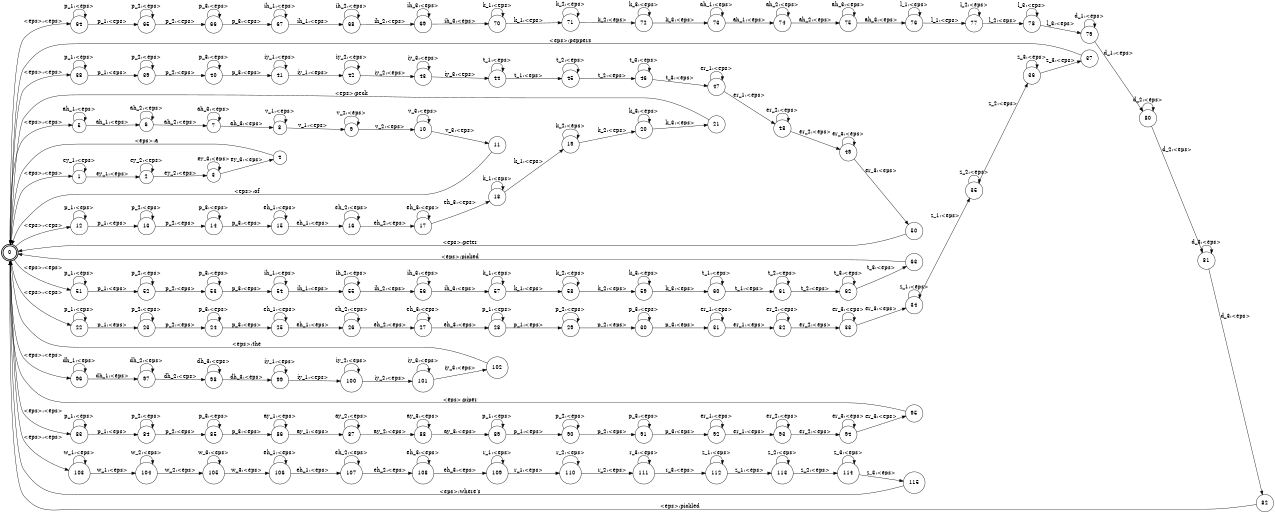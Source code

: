 digraph FST {
rankdir = LR;
size = "8.5,11";
center = 1;
orientation = Portrait;
ranksep = "0.4";
nodesep = "0.25";
0 [label = "0", shape = doublecircle, style = bold, fontsize = 14]
	0 -> 1 [label = "<eps>:<eps>", fontsize = 14];
	0 -> 5 [label = "<eps>:<eps>", fontsize = 14];
	0 -> 12 [label = "<eps>:<eps>", fontsize = 14];
	0 -> 22 [label = "<eps>:<eps>", fontsize = 14];
	0 -> 38 [label = "<eps>:<eps>", fontsize = 14];
	0 -> 51 [label = "<eps>:<eps>", fontsize = 14];
	0 -> 64 [label = "<eps>:<eps>", fontsize = 14];
	0 -> 83 [label = "<eps>:<eps>", fontsize = 14];
	0 -> 96 [label = "<eps>:<eps>", fontsize = 14];
	0 -> 103 [label = "<eps>:<eps>", fontsize = 14];
1 [label = "1", shape = circle, style = solid, fontsize = 14]
	1 -> 1 [label = "ey_1:<eps>", fontsize = 14];
	1 -> 2 [label = "ey_1:<eps>", fontsize = 14];
2 [label = "2", shape = circle, style = solid, fontsize = 14]
	2 -> 2 [label = "ey_2:<eps>", fontsize = 14];
	2 -> 3 [label = "ey_2:<eps>", fontsize = 14];
3 [label = "3", shape = circle, style = solid, fontsize = 14]
	3 -> 3 [label = "ey_3:<eps>", fontsize = 14];
	3 -> 4 [label = "ey_3:<eps>", fontsize = 14];
4 [label = "4", shape = circle, style = solid, fontsize = 14]
	4 -> 0 [label = "<eps>:a", fontsize = 14];
5 [label = "5", shape = circle, style = solid, fontsize = 14]
	5 -> 5 [label = "ah_1:<eps>", fontsize = 14];
	5 -> 6 [label = "ah_1:<eps>", fontsize = 14];
6 [label = "6", shape = circle, style = solid, fontsize = 14]
	6 -> 6 [label = "ah_2:<eps>", fontsize = 14];
	6 -> 7 [label = "ah_2:<eps>", fontsize = 14];
7 [label = "7", shape = circle, style = solid, fontsize = 14]
	7 -> 7 [label = "ah_3:<eps>", fontsize = 14];
	7 -> 8 [label = "ah_3:<eps>", fontsize = 14];
8 [label = "8", shape = circle, style = solid, fontsize = 14]
	8 -> 8 [label = "v_1:<eps>", fontsize = 14];
	8 -> 9 [label = "v_1:<eps>", fontsize = 14];
9 [label = "9", shape = circle, style = solid, fontsize = 14]
	9 -> 9 [label = "v_2:<eps>", fontsize = 14];
	9 -> 10 [label = "v_2:<eps>", fontsize = 14];
10 [label = "10", shape = circle, style = solid, fontsize = 14]
	10 -> 10 [label = "v_3:<eps>", fontsize = 14];
	10 -> 11 [label = "v_3:<eps>", fontsize = 14];
11 [label = "11", shape = circle, style = solid, fontsize = 14]
	11 -> 0 [label = "<eps>:of", fontsize = 14];
12 [label = "12", shape = circle, style = solid, fontsize = 14]
	12 -> 12 [label = "p_1:<eps>", fontsize = 14];
	12 -> 13 [label = "p_1:<eps>", fontsize = 14];
13 [label = "13", shape = circle, style = solid, fontsize = 14]
	13 -> 13 [label = "p_2:<eps>", fontsize = 14];
	13 -> 14 [label = "p_2:<eps>", fontsize = 14];
14 [label = "14", shape = circle, style = solid, fontsize = 14]
	14 -> 14 [label = "p_3:<eps>", fontsize = 14];
	14 -> 15 [label = "p_3:<eps>", fontsize = 14];
15 [label = "15", shape = circle, style = solid, fontsize = 14]
	15 -> 15 [label = "eh_1:<eps>", fontsize = 14];
	15 -> 16 [label = "eh_1:<eps>", fontsize = 14];
16 [label = "16", shape = circle, style = solid, fontsize = 14]
	16 -> 16 [label = "eh_2:<eps>", fontsize = 14];
	16 -> 17 [label = "eh_2:<eps>", fontsize = 14];
17 [label = "17", shape = circle, style = solid, fontsize = 14]
	17 -> 17 [label = "eh_3:<eps>", fontsize = 14];
	17 -> 18 [label = "eh_3:<eps>", fontsize = 14];
18 [label = "18", shape = circle, style = solid, fontsize = 14]
	18 -> 18 [label = "k_1:<eps>", fontsize = 14];
	18 -> 19 [label = "k_1:<eps>", fontsize = 14];
19 [label = "19", shape = circle, style = solid, fontsize = 14]
	19 -> 19 [label = "k_2:<eps>", fontsize = 14];
	19 -> 20 [label = "k_2:<eps>", fontsize = 14];
20 [label = "20", shape = circle, style = solid, fontsize = 14]
	20 -> 20 [label = "k_3:<eps>", fontsize = 14];
	20 -> 21 [label = "k_3:<eps>", fontsize = 14];
21 [label = "21", shape = circle, style = solid, fontsize = 14]
	21 -> 0 [label = "<eps>:peck", fontsize = 14];
22 [label = "22", shape = circle, style = solid, fontsize = 14]
	22 -> 22 [label = "p_1:<eps>", fontsize = 14];
	22 -> 23 [label = "p_1:<eps>", fontsize = 14];
23 [label = "23", shape = circle, style = solid, fontsize = 14]
	23 -> 23 [label = "p_2:<eps>", fontsize = 14];
	23 -> 24 [label = "p_2:<eps>", fontsize = 14];
24 [label = "24", shape = circle, style = solid, fontsize = 14]
	24 -> 24 [label = "p_3:<eps>", fontsize = 14];
	24 -> 25 [label = "p_3:<eps>", fontsize = 14];
25 [label = "25", shape = circle, style = solid, fontsize = 14]
	25 -> 25 [label = "eh_1:<eps>", fontsize = 14];
	25 -> 26 [label = "eh_1:<eps>", fontsize = 14];
26 [label = "26", shape = circle, style = solid, fontsize = 14]
	26 -> 26 [label = "eh_2:<eps>", fontsize = 14];
	26 -> 27 [label = "eh_2:<eps>", fontsize = 14];
27 [label = "27", shape = circle, style = solid, fontsize = 14]
	27 -> 27 [label = "eh_3:<eps>", fontsize = 14];
	27 -> 28 [label = "eh_3:<eps>", fontsize = 14];
28 [label = "28", shape = circle, style = solid, fontsize = 14]
	28 -> 28 [label = "p_1:<eps>", fontsize = 14];
	28 -> 29 [label = "p_1:<eps>", fontsize = 14];
29 [label = "29", shape = circle, style = solid, fontsize = 14]
	29 -> 29 [label = "p_2:<eps>", fontsize = 14];
	29 -> 30 [label = "p_2:<eps>", fontsize = 14];
30 [label = "30", shape = circle, style = solid, fontsize = 14]
	30 -> 30 [label = "p_3:<eps>", fontsize = 14];
	30 -> 31 [label = "p_3:<eps>", fontsize = 14];
31 [label = "31", shape = circle, style = solid, fontsize = 14]
	31 -> 31 [label = "er_1:<eps>", fontsize = 14];
	31 -> 32 [label = "er_1:<eps>", fontsize = 14];
32 [label = "32", shape = circle, style = solid, fontsize = 14]
	32 -> 32 [label = "er_2:<eps>", fontsize = 14];
	32 -> 33 [label = "er_2:<eps>", fontsize = 14];
33 [label = "33", shape = circle, style = solid, fontsize = 14]
	33 -> 33 [label = "er_3:<eps>", fontsize = 14];
	33 -> 34 [label = "er_3:<eps>", fontsize = 14];
34 [label = "34", shape = circle, style = solid, fontsize = 14]
	34 -> 34 [label = "z_1:<eps>", fontsize = 14];
	34 -> 35 [label = "z_1:<eps>", fontsize = 14];
35 [label = "35", shape = circle, style = solid, fontsize = 14]
	35 -> 35 [label = "z_2:<eps>", fontsize = 14];
	35 -> 36 [label = "z_2:<eps>", fontsize = 14];
36 [label = "36", shape = circle, style = solid, fontsize = 14]
	36 -> 36 [label = "z_3:<eps>", fontsize = 14];
	36 -> 37 [label = "z_3:<eps>", fontsize = 14];
37 [label = "37", shape = circle, style = solid, fontsize = 14]
	37 -> 0 [label = "<eps>:peppers", fontsize = 14];
38 [label = "38", shape = circle, style = solid, fontsize = 14]
	38 -> 38 [label = "p_1:<eps>", fontsize = 14];
	38 -> 39 [label = "p_1:<eps>", fontsize = 14];
39 [label = "39", shape = circle, style = solid, fontsize = 14]
	39 -> 39 [label = "p_2:<eps>", fontsize = 14];
	39 -> 40 [label = "p_2:<eps>", fontsize = 14];
40 [label = "40", shape = circle, style = solid, fontsize = 14]
	40 -> 40 [label = "p_3:<eps>", fontsize = 14];
	40 -> 41 [label = "p_3:<eps>", fontsize = 14];
41 [label = "41", shape = circle, style = solid, fontsize = 14]
	41 -> 41 [label = "iy_1:<eps>", fontsize = 14];
	41 -> 42 [label = "iy_1:<eps>", fontsize = 14];
42 [label = "42", shape = circle, style = solid, fontsize = 14]
	42 -> 42 [label = "iy_2:<eps>", fontsize = 14];
	42 -> 43 [label = "iy_2:<eps>", fontsize = 14];
43 [label = "43", shape = circle, style = solid, fontsize = 14]
	43 -> 43 [label = "iy_3:<eps>", fontsize = 14];
	43 -> 44 [label = "iy_3:<eps>", fontsize = 14];
44 [label = "44", shape = circle, style = solid, fontsize = 14]
	44 -> 44 [label = "t_1:<eps>", fontsize = 14];
	44 -> 45 [label = "t_1:<eps>", fontsize = 14];
45 [label = "45", shape = circle, style = solid, fontsize = 14]
	45 -> 45 [label = "t_2:<eps>", fontsize = 14];
	45 -> 46 [label = "t_2:<eps>", fontsize = 14];
46 [label = "46", shape = circle, style = solid, fontsize = 14]
	46 -> 46 [label = "t_3:<eps>", fontsize = 14];
	46 -> 47 [label = "t_3:<eps>", fontsize = 14];
47 [label = "47", shape = circle, style = solid, fontsize = 14]
	47 -> 47 [label = "er_1:<eps>", fontsize = 14];
	47 -> 48 [label = "er_1:<eps>", fontsize = 14];
48 [label = "48", shape = circle, style = solid, fontsize = 14]
	48 -> 48 [label = "er_2:<eps>", fontsize = 14];
	48 -> 49 [label = "er_2:<eps>", fontsize = 14];
49 [label = "49", shape = circle, style = solid, fontsize = 14]
	49 -> 49 [label = "er_3:<eps>", fontsize = 14];
	49 -> 50 [label = "er_3:<eps>", fontsize = 14];
50 [label = "50", shape = circle, style = solid, fontsize = 14]
	50 -> 0 [label = "<eps>:peter", fontsize = 14];
51 [label = "51", shape = circle, style = solid, fontsize = 14]
	51 -> 51 [label = "p_1:<eps>", fontsize = 14];
	51 -> 52 [label = "p_1:<eps>", fontsize = 14];
52 [label = "52", shape = circle, style = solid, fontsize = 14]
	52 -> 52 [label = "p_2:<eps>", fontsize = 14];
	52 -> 53 [label = "p_2:<eps>", fontsize = 14];
53 [label = "53", shape = circle, style = solid, fontsize = 14]
	53 -> 53 [label = "p_3:<eps>", fontsize = 14];
	53 -> 54 [label = "p_3:<eps>", fontsize = 14];
54 [label = "54", shape = circle, style = solid, fontsize = 14]
	54 -> 54 [label = "ih_1:<eps>", fontsize = 14];
	54 -> 55 [label = "ih_1:<eps>", fontsize = 14];
55 [label = "55", shape = circle, style = solid, fontsize = 14]
	55 -> 55 [label = "ih_2:<eps>", fontsize = 14];
	55 -> 56 [label = "ih_2:<eps>", fontsize = 14];
56 [label = "56", shape = circle, style = solid, fontsize = 14]
	56 -> 56 [label = "ih_3:<eps>", fontsize = 14];
	56 -> 57 [label = "ih_3:<eps>", fontsize = 14];
57 [label = "57", shape = circle, style = solid, fontsize = 14]
	57 -> 57 [label = "k_1:<eps>", fontsize = 14];
	57 -> 58 [label = "k_1:<eps>", fontsize = 14];
58 [label = "58", shape = circle, style = solid, fontsize = 14]
	58 -> 58 [label = "k_2:<eps>", fontsize = 14];
	58 -> 59 [label = "k_2:<eps>", fontsize = 14];
59 [label = "59", shape = circle, style = solid, fontsize = 14]
	59 -> 59 [label = "k_3:<eps>", fontsize = 14];
	59 -> 60 [label = "k_3:<eps>", fontsize = 14];
60 [label = "60", shape = circle, style = solid, fontsize = 14]
	60 -> 60 [label = "t_1:<eps>", fontsize = 14];
	60 -> 61 [label = "t_1:<eps>", fontsize = 14];
61 [label = "61", shape = circle, style = solid, fontsize = 14]
	61 -> 61 [label = "t_2:<eps>", fontsize = 14];
	61 -> 62 [label = "t_2:<eps>", fontsize = 14];
62 [label = "62", shape = circle, style = solid, fontsize = 14]
	62 -> 62 [label = "t_3:<eps>", fontsize = 14];
	62 -> 63 [label = "t_3:<eps>", fontsize = 14];
63 [label = "63", shape = circle, style = solid, fontsize = 14]
	63 -> 0 [label = "<eps>:picked", fontsize = 14];
64 [label = "64", shape = circle, style = solid, fontsize = 14]
	64 -> 64 [label = "p_1:<eps>", fontsize = 14];
	64 -> 65 [label = "p_1:<eps>", fontsize = 14];
65 [label = "65", shape = circle, style = solid, fontsize = 14]
	65 -> 65 [label = "p_2:<eps>", fontsize = 14];
	65 -> 66 [label = "p_2:<eps>", fontsize = 14];
66 [label = "66", shape = circle, style = solid, fontsize = 14]
	66 -> 66 [label = "p_3:<eps>", fontsize = 14];
	66 -> 67 [label = "p_3:<eps>", fontsize = 14];
67 [label = "67", shape = circle, style = solid, fontsize = 14]
	67 -> 67 [label = "ih_1:<eps>", fontsize = 14];
	67 -> 68 [label = "ih_1:<eps>", fontsize = 14];
68 [label = "68", shape = circle, style = solid, fontsize = 14]
	68 -> 68 [label = "ih_2:<eps>", fontsize = 14];
	68 -> 69 [label = "ih_2:<eps>", fontsize = 14];
69 [label = "69", shape = circle, style = solid, fontsize = 14]
	69 -> 69 [label = "ih_3:<eps>", fontsize = 14];
	69 -> 70 [label = "ih_3:<eps>", fontsize = 14];
70 [label = "70", shape = circle, style = solid, fontsize = 14]
	70 -> 70 [label = "k_1:<eps>", fontsize = 14];
	70 -> 71 [label = "k_1:<eps>", fontsize = 14];
71 [label = "71", shape = circle, style = solid, fontsize = 14]
	71 -> 71 [label = "k_2:<eps>", fontsize = 14];
	71 -> 72 [label = "k_2:<eps>", fontsize = 14];
72 [label = "72", shape = circle, style = solid, fontsize = 14]
	72 -> 72 [label = "k_3:<eps>", fontsize = 14];
	72 -> 73 [label = "k_3:<eps>", fontsize = 14];
73 [label = "73", shape = circle, style = solid, fontsize = 14]
	73 -> 73 [label = "ah_1:<eps>", fontsize = 14];
	73 -> 74 [label = "ah_1:<eps>", fontsize = 14];
74 [label = "74", shape = circle, style = solid, fontsize = 14]
	74 -> 74 [label = "ah_2:<eps>", fontsize = 14];
	74 -> 75 [label = "ah_2:<eps>", fontsize = 14];
75 [label = "75", shape = circle, style = solid, fontsize = 14]
	75 -> 75 [label = "ah_3:<eps>", fontsize = 14];
	75 -> 76 [label = "ah_3:<eps>", fontsize = 14];
76 [label = "76", shape = circle, style = solid, fontsize = 14]
	76 -> 76 [label = "l_1:<eps>", fontsize = 14];
	76 -> 77 [label = "l_1:<eps>", fontsize = 14];
77 [label = "77", shape = circle, style = solid, fontsize = 14]
	77 -> 77 [label = "l_2:<eps>", fontsize = 14];
	77 -> 78 [label = "l_2:<eps>", fontsize = 14];
78 [label = "78", shape = circle, style = solid, fontsize = 14]
	78 -> 78 [label = "l_3:<eps>", fontsize = 14];
	78 -> 79 [label = "l_3:<eps>", fontsize = 14];
79 [label = "79", shape = circle, style = solid, fontsize = 14]
	79 -> 79 [label = "d_1:<eps>", fontsize = 14];
	79 -> 80 [label = "d_1:<eps>", fontsize = 14];
80 [label = "80", shape = circle, style = solid, fontsize = 14]
	80 -> 80 [label = "d_2:<eps>", fontsize = 14];
	80 -> 81 [label = "d_2:<eps>", fontsize = 14];
81 [label = "81", shape = circle, style = solid, fontsize = 14]
	81 -> 81 [label = "d_3:<eps>", fontsize = 14];
	81 -> 82 [label = "d_3:<eps>", fontsize = 14];
82 [label = "82", shape = circle, style = solid, fontsize = 14]
	82 -> 0 [label = "<eps>:pickled", fontsize = 14];
83 [label = "83", shape = circle, style = solid, fontsize = 14]
	83 -> 83 [label = "p_1:<eps>", fontsize = 14];
	83 -> 84 [label = "p_1:<eps>", fontsize = 14];
84 [label = "84", shape = circle, style = solid, fontsize = 14]
	84 -> 84 [label = "p_2:<eps>", fontsize = 14];
	84 -> 85 [label = "p_2:<eps>", fontsize = 14];
85 [label = "85", shape = circle, style = solid, fontsize = 14]
	85 -> 85 [label = "p_3:<eps>", fontsize = 14];
	85 -> 86 [label = "p_3:<eps>", fontsize = 14];
86 [label = "86", shape = circle, style = solid, fontsize = 14]
	86 -> 86 [label = "ay_1:<eps>", fontsize = 14];
	86 -> 87 [label = "ay_1:<eps>", fontsize = 14];
87 [label = "87", shape = circle, style = solid, fontsize = 14]
	87 -> 87 [label = "ay_2:<eps>", fontsize = 14];
	87 -> 88 [label = "ay_2:<eps>", fontsize = 14];
88 [label = "88", shape = circle, style = solid, fontsize = 14]
	88 -> 88 [label = "ay_3:<eps>", fontsize = 14];
	88 -> 89 [label = "ay_3:<eps>", fontsize = 14];
89 [label = "89", shape = circle, style = solid, fontsize = 14]
	89 -> 89 [label = "p_1:<eps>", fontsize = 14];
	89 -> 90 [label = "p_1:<eps>", fontsize = 14];
90 [label = "90", shape = circle, style = solid, fontsize = 14]
	90 -> 90 [label = "p_2:<eps>", fontsize = 14];
	90 -> 91 [label = "p_2:<eps>", fontsize = 14];
91 [label = "91", shape = circle, style = solid, fontsize = 14]
	91 -> 91 [label = "p_3:<eps>", fontsize = 14];
	91 -> 92 [label = "p_3:<eps>", fontsize = 14];
92 [label = "92", shape = circle, style = solid, fontsize = 14]
	92 -> 92 [label = "er_1:<eps>", fontsize = 14];
	92 -> 93 [label = "er_1:<eps>", fontsize = 14];
93 [label = "93", shape = circle, style = solid, fontsize = 14]
	93 -> 93 [label = "er_2:<eps>", fontsize = 14];
	93 -> 94 [label = "er_2:<eps>", fontsize = 14];
94 [label = "94", shape = circle, style = solid, fontsize = 14]
	94 -> 94 [label = "er_3:<eps>", fontsize = 14];
	94 -> 95 [label = "er_3:<eps>", fontsize = 14];
95 [label = "95", shape = circle, style = solid, fontsize = 14]
	95 -> 0 [label = "<eps>:piper", fontsize = 14];
96 [label = "96", shape = circle, style = solid, fontsize = 14]
	96 -> 96 [label = "dh_1:<eps>", fontsize = 14];
	96 -> 97 [label = "dh_1:<eps>", fontsize = 14];
97 [label = "97", shape = circle, style = solid, fontsize = 14]
	97 -> 97 [label = "dh_2:<eps>", fontsize = 14];
	97 -> 98 [label = "dh_2:<eps>", fontsize = 14];
98 [label = "98", shape = circle, style = solid, fontsize = 14]
	98 -> 98 [label = "dh_3:<eps>", fontsize = 14];
	98 -> 99 [label = "dh_3:<eps>", fontsize = 14];
99 [label = "99", shape = circle, style = solid, fontsize = 14]
	99 -> 99 [label = "iy_1:<eps>", fontsize = 14];
	99 -> 100 [label = "iy_1:<eps>", fontsize = 14];
100 [label = "100", shape = circle, style = solid, fontsize = 14]
	100 -> 100 [label = "iy_2:<eps>", fontsize = 14];
	100 -> 101 [label = "iy_2:<eps>", fontsize = 14];
101 [label = "101", shape = circle, style = solid, fontsize = 14]
	101 -> 101 [label = "iy_3:<eps>", fontsize = 14];
	101 -> 102 [label = "iy_3:<eps>", fontsize = 14];
102 [label = "102", shape = circle, style = solid, fontsize = 14]
	102 -> 0 [label = "<eps>:the", fontsize = 14];
103 [label = "103", shape = circle, style = solid, fontsize = 14]
	103 -> 103 [label = "w_1:<eps>", fontsize = 14];
	103 -> 104 [label = "w_1:<eps>", fontsize = 14];
104 [label = "104", shape = circle, style = solid, fontsize = 14]
	104 -> 104 [label = "w_2:<eps>", fontsize = 14];
	104 -> 105 [label = "w_2:<eps>", fontsize = 14];
105 [label = "105", shape = circle, style = solid, fontsize = 14]
	105 -> 105 [label = "w_3:<eps>", fontsize = 14];
	105 -> 106 [label = "w_3:<eps>", fontsize = 14];
106 [label = "106", shape = circle, style = solid, fontsize = 14]
	106 -> 106 [label = "eh_1:<eps>", fontsize = 14];
	106 -> 107 [label = "eh_1:<eps>", fontsize = 14];
107 [label = "107", shape = circle, style = solid, fontsize = 14]
	107 -> 107 [label = "eh_2:<eps>", fontsize = 14];
	107 -> 108 [label = "eh_2:<eps>", fontsize = 14];
108 [label = "108", shape = circle, style = solid, fontsize = 14]
	108 -> 108 [label = "eh_3:<eps>", fontsize = 14];
	108 -> 109 [label = "eh_3:<eps>", fontsize = 14];
109 [label = "109", shape = circle, style = solid, fontsize = 14]
	109 -> 109 [label = "r_1:<eps>", fontsize = 14];
	109 -> 110 [label = "r_1:<eps>", fontsize = 14];
110 [label = "110", shape = circle, style = solid, fontsize = 14]
	110 -> 110 [label = "r_2:<eps>", fontsize = 14];
	110 -> 111 [label = "r_2:<eps>", fontsize = 14];
111 [label = "111", shape = circle, style = solid, fontsize = 14]
	111 -> 111 [label = "r_3:<eps>", fontsize = 14];
	111 -> 112 [label = "r_3:<eps>", fontsize = 14];
112 [label = "112", shape = circle, style = solid, fontsize = 14]
	112 -> 112 [label = "z_1:<eps>", fontsize = 14];
	112 -> 113 [label = "z_1:<eps>", fontsize = 14];
113 [label = "113", shape = circle, style = solid, fontsize = 14]
	113 -> 113 [label = "z_2:<eps>", fontsize = 14];
	113 -> 114 [label = "z_2:<eps>", fontsize = 14];
114 [label = "114", shape = circle, style = solid, fontsize = 14]
	114 -> 114 [label = "z_3:<eps>", fontsize = 14];
	114 -> 115 [label = "z_3:<eps>", fontsize = 14];
115 [label = "115", shape = circle, style = solid, fontsize = 14]
	115 -> 0 [label = "<eps>:where's", fontsize = 14];
}
